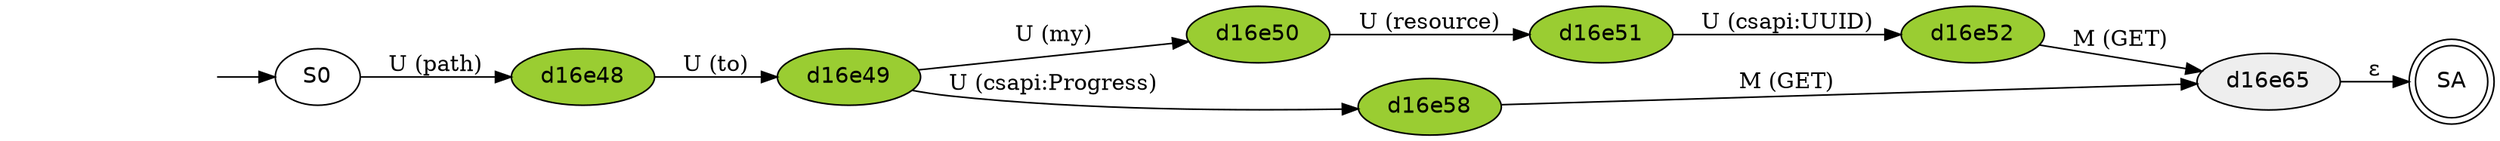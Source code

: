 digraph Checker { rankdir=LR; fontname="Helvetica"; labelloc=b;
       
                    node [fontname="Helvetica", shape=ellipse, style=filled,fillcolor="#EEEEEE"]
               
           {
           rank=source
           REAL_START
}
               {
               rank=same
           S0
           }
           {
           REAL_START->S0
           S0->d16e48 [label="U (path)"];
           d16e48->d16e49 [label="U (to)"];
           d16e49->d16e50 [label="U (my)"];
           d16e49->d16e58 [label="U (csapi:Progress)"];
           d16e50->d16e51 [label="U (resource)"];
           d16e51->d16e52 [label="U (csapi:UUID)"];
           d16e52->d16e65 [label="M (GET)"];
           d16e58->d16e65 [label="M (GET)"];
           d16e65->SA [label="ε"];
           }

//Nodes

       REAL_START[style=invis]
S0[label="S0", fillcolor="white"]
d16e48[label="d16e48", fillcolor="yellowgreen"]
d16e49[label="d16e49", fillcolor="yellowgreen"]
d16e50[label="d16e50", fillcolor="yellowgreen"]
d16e51[label="d16e51", fillcolor="yellowgreen"]
d16e52[label="d16e52", fillcolor="yellowgreen"]
d16e58[label="d16e58", fillcolor="yellowgreen"]
d16e65[label="d16e65"]
SA[label="SA", shape=doublecircle, fillcolor="white"]
}